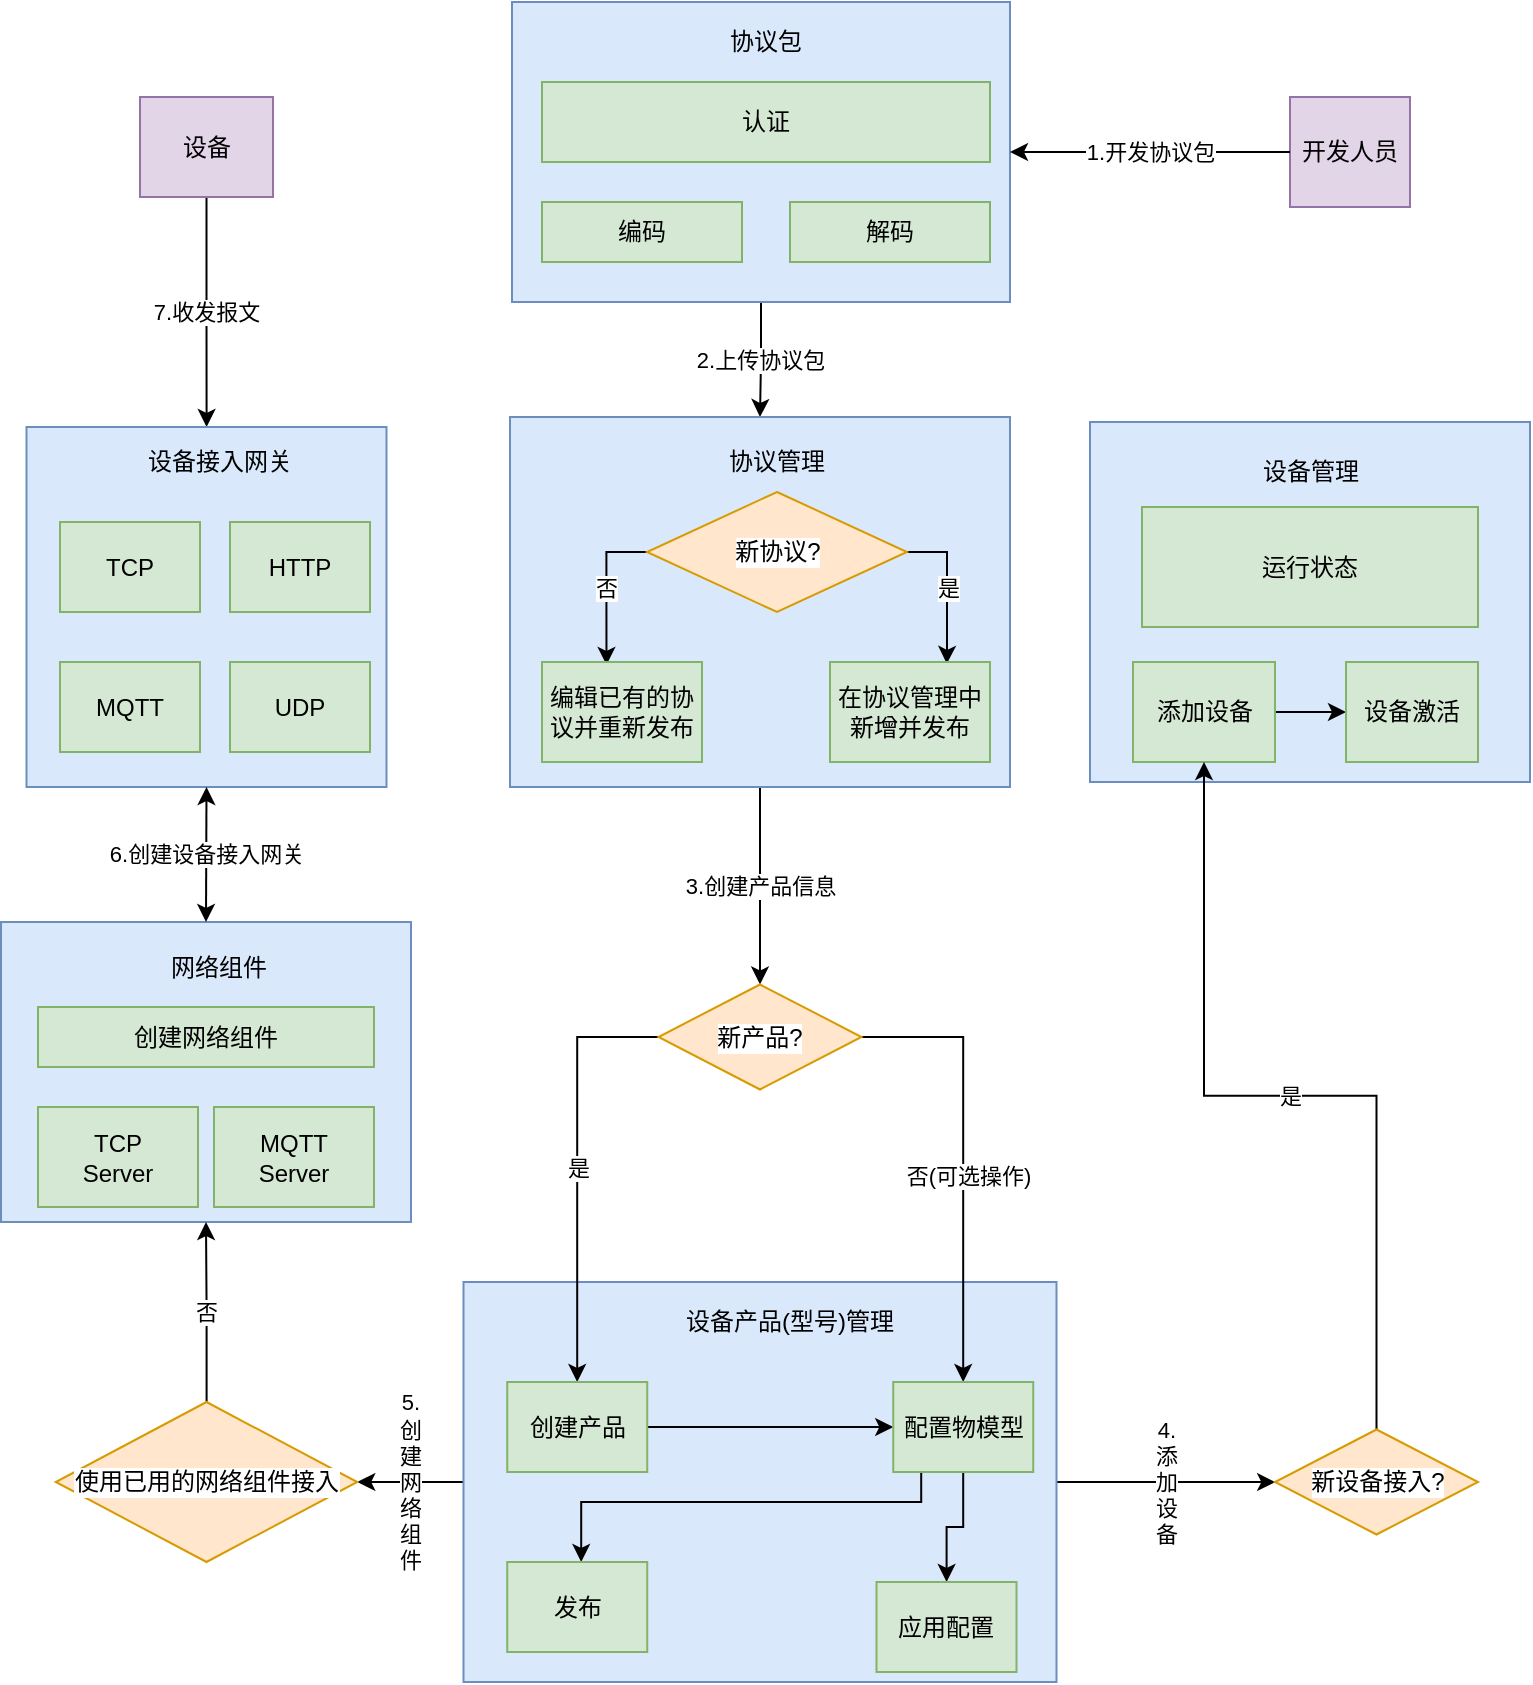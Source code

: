 <mxfile version="14.6.12" type="github">
  <diagram id="OK_O94ChDgooumAoJVPE" name="第 1 页">
    <mxGraphModel dx="981" dy="578" grid="1" gridSize="10" guides="1" tooltips="1" connect="1" arrows="1" fold="1" page="1" pageScale="1" pageWidth="827" pageHeight="1169" math="0" shadow="0">
      <root>
        <mxCell id="0" />
        <mxCell id="1" parent="0" />
        <mxCell id="Q_ldVu09jg73xHH56V5T-53" value="7.收发报文" style="edgeStyle=orthogonalEdgeStyle;rounded=0;orthogonalLoop=1;jettySize=auto;html=1;" edge="1" parent="1" source="Q_ldVu09jg73xHH56V5T-1" target="Q_ldVu09jg73xHH56V5T-11">
          <mxGeometry relative="1" as="geometry" />
        </mxCell>
        <mxCell id="Q_ldVu09jg73xHH56V5T-1" value="设备" style="rounded=0;whiteSpace=wrap;html=1;strokeColor=#9673a6;fillColor=#e1d5e7;" vertex="1" parent="1">
          <mxGeometry x="95" y="357.5" width="66.5" height="50" as="geometry" />
        </mxCell>
        <mxCell id="Q_ldVu09jg73xHH56V5T-2" value="开发人员" style="rounded=0;whiteSpace=wrap;html=1;strokeColor=#9673a6;fillColor=#e1d5e7;" vertex="1" parent="1">
          <mxGeometry x="670" y="357.5" width="60" height="55" as="geometry" />
        </mxCell>
        <mxCell id="Q_ldVu09jg73xHH56V5T-88" value="2.上传协议包" style="edgeStyle=orthogonalEdgeStyle;rounded=0;orthogonalLoop=1;jettySize=auto;html=1;entryX=0.5;entryY=0;entryDx=0;entryDy=0;" edge="1" parent="1" source="Q_ldVu09jg73xHH56V5T-6" target="Q_ldVu09jg73xHH56V5T-10">
          <mxGeometry relative="1" as="geometry">
            <mxPoint x="414" y="518" as="targetPoint" />
          </mxGeometry>
        </mxCell>
        <mxCell id="Q_ldVu09jg73xHH56V5T-6" value="" style="rounded=0;whiteSpace=wrap;html=1;strokeColor=#6c8ebf;fillColor=#dae8fc;" vertex="1" parent="1">
          <mxGeometry x="281" y="310" width="249" height="150" as="geometry" />
        </mxCell>
        <mxCell id="Q_ldVu09jg73xHH56V5T-73" value="&lt;div&gt;5.&lt;/div&gt;&lt;div&gt;创&lt;/div&gt;&lt;div&gt;建&lt;/div&gt;&lt;div&gt;网&lt;/div&gt;&lt;div&gt;络&lt;/div&gt;&lt;div&gt;组&lt;/div&gt;&lt;div&gt;件&lt;/div&gt;" style="edgeStyle=orthogonalEdgeStyle;rounded=0;orthogonalLoop=1;jettySize=auto;html=1;align=center;" edge="1" parent="1" source="Q_ldVu09jg73xHH56V5T-8" target="Q_ldVu09jg73xHH56V5T-71">
          <mxGeometry relative="1" as="geometry" />
        </mxCell>
        <mxCell id="Q_ldVu09jg73xHH56V5T-80" value="4.&lt;br&gt;添&lt;br&gt;加&lt;br&gt;设&lt;br&gt;备" style="edgeStyle=orthogonalEdgeStyle;rounded=0;orthogonalLoop=1;jettySize=auto;html=1;" edge="1" parent="1" source="Q_ldVu09jg73xHH56V5T-8" target="Q_ldVu09jg73xHH56V5T-72">
          <mxGeometry relative="1" as="geometry" />
        </mxCell>
        <mxCell id="Q_ldVu09jg73xHH56V5T-8" value="" style="rounded=0;whiteSpace=wrap;html=1;strokeColor=#6c8ebf;fillColor=#dae8fc;" vertex="1" parent="1">
          <mxGeometry x="256.75" y="950" width="296.5" height="200" as="geometry" />
        </mxCell>
        <mxCell id="Q_ldVu09jg73xHH56V5T-9" value="" style="rounded=0;whiteSpace=wrap;html=1;strokeColor=#6c8ebf;fillColor=#dae8fc;" vertex="1" parent="1">
          <mxGeometry x="570" y="520" width="220" height="180" as="geometry" />
        </mxCell>
        <mxCell id="Q_ldVu09jg73xHH56V5T-86" value="3.创建产品信息" style="edgeStyle=orthogonalEdgeStyle;rounded=0;orthogonalLoop=1;jettySize=auto;html=1;entryX=0.5;entryY=0;entryDx=0;entryDy=0;" edge="1" parent="1" source="Q_ldVu09jg73xHH56V5T-10" target="Q_ldVu09jg73xHH56V5T-56">
          <mxGeometry relative="1" as="geometry" />
        </mxCell>
        <mxCell id="Q_ldVu09jg73xHH56V5T-10" value="" style="rounded=0;whiteSpace=wrap;html=1;strokeColor=#6c8ebf;fillColor=#dae8fc;" vertex="1" parent="1">
          <mxGeometry x="280" y="517.5" width="250" height="185" as="geometry" />
        </mxCell>
        <mxCell id="Q_ldVu09jg73xHH56V5T-11" value="" style="rounded=0;whiteSpace=wrap;html=1;strokeColor=#6c8ebf;fillColor=#dae8fc;" vertex="1" parent="1">
          <mxGeometry x="38.25" y="522.5" width="180" height="180" as="geometry" />
        </mxCell>
        <mxCell id="Q_ldVu09jg73xHH56V5T-12" value="认证" style="rounded=0;whiteSpace=wrap;html=1;fillColor=#d5e8d4;strokeColor=#82b366;" vertex="1" parent="1">
          <mxGeometry x="296" y="350" width="224" height="40" as="geometry" />
        </mxCell>
        <mxCell id="Q_ldVu09jg73xHH56V5T-13" value="协议包" style="text;html=1;strokeColor=none;fillColor=none;align=center;verticalAlign=middle;whiteSpace=wrap;rounded=0;" vertex="1" parent="1">
          <mxGeometry x="388" y="320" width="40" height="20" as="geometry" />
        </mxCell>
        <mxCell id="Q_ldVu09jg73xHH56V5T-14" value="编码" style="rounded=0;whiteSpace=wrap;html=1;fillColor=#d5e8d4;strokeColor=#82b366;" vertex="1" parent="1">
          <mxGeometry x="296" y="410" width="100" height="30" as="geometry" />
        </mxCell>
        <mxCell id="Q_ldVu09jg73xHH56V5T-15" value="解码" style="rounded=0;whiteSpace=wrap;html=1;fillColor=#d5e8d4;strokeColor=#82b366;" vertex="1" parent="1">
          <mxGeometry x="420" y="410" width="100" height="30" as="geometry" />
        </mxCell>
        <mxCell id="Q_ldVu09jg73xHH56V5T-18" value="" style="endArrow=classic;html=1;exitX=0;exitY=0.5;exitDx=0;exitDy=0;entryX=1;entryY=0.5;entryDx=0;entryDy=0;" edge="1" parent="1" source="Q_ldVu09jg73xHH56V5T-2" target="Q_ldVu09jg73xHH56V5T-6">
          <mxGeometry relative="1" as="geometry">
            <mxPoint x="560" y="400" as="sourcePoint" />
            <mxPoint x="660" y="400" as="targetPoint" />
          </mxGeometry>
        </mxCell>
        <mxCell id="Q_ldVu09jg73xHH56V5T-19" value="1.开发协议包" style="edgeLabel;resizable=0;html=1;align=center;verticalAlign=middle;labelBorderColor=none;labelBackgroundColor=#ffffff;" connectable="0" vertex="1" parent="Q_ldVu09jg73xHH56V5T-18">
          <mxGeometry relative="1" as="geometry" />
        </mxCell>
        <mxCell id="Q_ldVu09jg73xHH56V5T-20" value="协议管理" style="text;html=1;strokeColor=none;fillColor=none;align=center;verticalAlign=middle;whiteSpace=wrap;rounded=0;" vertex="1" parent="1">
          <mxGeometry x="377" y="530" width="73" height="20" as="geometry" />
        </mxCell>
        <mxCell id="Q_ldVu09jg73xHH56V5T-41" value="是" style="edgeStyle=orthogonalEdgeStyle;rounded=0;orthogonalLoop=1;jettySize=auto;html=1;exitX=1;exitY=0.5;exitDx=0;exitDy=0;entryX=0.73;entryY=0.018;entryDx=0;entryDy=0;entryPerimeter=0;" edge="1" parent="1" source="Q_ldVu09jg73xHH56V5T-21" target="Q_ldVu09jg73xHH56V5T-22">
          <mxGeometry relative="1" as="geometry" />
        </mxCell>
        <mxCell id="Q_ldVu09jg73xHH56V5T-42" value="否" style="edgeStyle=orthogonalEdgeStyle;rounded=0;orthogonalLoop=1;jettySize=auto;html=1;entryX=0.403;entryY=0.029;entryDx=0;entryDy=0;exitX=0;exitY=0.5;exitDx=0;exitDy=0;entryPerimeter=0;" edge="1" parent="1" source="Q_ldVu09jg73xHH56V5T-21" target="Q_ldVu09jg73xHH56V5T-23">
          <mxGeometry relative="1" as="geometry" />
        </mxCell>
        <mxCell id="Q_ldVu09jg73xHH56V5T-21" value="新协议?" style="rhombus;whiteSpace=wrap;html=1;labelBackgroundColor=#ffffff;fillColor=#ffe6cc;strokeColor=#d79b00;" vertex="1" parent="1">
          <mxGeometry x="348.5" y="555" width="130" height="60" as="geometry" />
        </mxCell>
        <mxCell id="Q_ldVu09jg73xHH56V5T-22" value="在协议管理中新增并发布" style="rounded=0;whiteSpace=wrap;html=1;fillColor=#d5e8d4;strokeColor=#82b366;" vertex="1" parent="1">
          <mxGeometry x="440" y="640" width="80" height="50" as="geometry" />
        </mxCell>
        <mxCell id="Q_ldVu09jg73xHH56V5T-23" value="编辑已有的协议并重新发布" style="rounded=0;whiteSpace=wrap;html=1;fillColor=#d5e8d4;strokeColor=#82b366;" vertex="1" parent="1">
          <mxGeometry x="296" y="640" width="80" height="50" as="geometry" />
        </mxCell>
        <mxCell id="Q_ldVu09jg73xHH56V5T-30" value="设备管理" style="text;html=1;strokeColor=none;fillColor=none;align=center;verticalAlign=middle;whiteSpace=wrap;rounded=0;" vertex="1" parent="1">
          <mxGeometry x="643.5" y="535" width="73" height="20" as="geometry" />
        </mxCell>
        <mxCell id="Q_ldVu09jg73xHH56V5T-31" value="运行状态" style="rounded=0;whiteSpace=wrap;html=1;fillColor=#d5e8d4;strokeColor=#82b366;" vertex="1" parent="1">
          <mxGeometry x="596" y="562.5" width="168" height="60" as="geometry" />
        </mxCell>
        <mxCell id="Q_ldVu09jg73xHH56V5T-89" value="" style="edgeStyle=orthogonalEdgeStyle;rounded=0;orthogonalLoop=1;jettySize=auto;html=1;" edge="1" parent="1" source="Q_ldVu09jg73xHH56V5T-32" target="Q_ldVu09jg73xHH56V5T-33">
          <mxGeometry relative="1" as="geometry" />
        </mxCell>
        <mxCell id="Q_ldVu09jg73xHH56V5T-32" value="添加设备" style="rounded=0;whiteSpace=wrap;html=1;fillColor=#d5e8d4;strokeColor=#82b366;" vertex="1" parent="1">
          <mxGeometry x="591.5" y="640" width="71" height="50" as="geometry" />
        </mxCell>
        <mxCell id="Q_ldVu09jg73xHH56V5T-33" value="设备激活" style="rounded=0;whiteSpace=wrap;html=1;fillColor=#d5e8d4;strokeColor=#82b366;" vertex="1" parent="1">
          <mxGeometry x="698" y="640" width="66" height="50" as="geometry" />
        </mxCell>
        <mxCell id="Q_ldVu09jg73xHH56V5T-44" value="设备接入网关" style="text;html=1;strokeColor=none;fillColor=none;align=center;verticalAlign=middle;whiteSpace=wrap;rounded=0;" vertex="1" parent="1">
          <mxGeometry x="95" y="530" width="80" height="20" as="geometry" />
        </mxCell>
        <mxCell id="Q_ldVu09jg73xHH56V5T-48" value="TCP" style="rounded=0;whiteSpace=wrap;html=1;fillColor=#d5e8d4;strokeColor=#82b366;" vertex="1" parent="1">
          <mxGeometry x="55" y="570" width="70" height="45" as="geometry" />
        </mxCell>
        <mxCell id="Q_ldVu09jg73xHH56V5T-49" value="HTTP" style="rounded=0;whiteSpace=wrap;html=1;fillColor=#d5e8d4;strokeColor=#82b366;" vertex="1" parent="1">
          <mxGeometry x="140" y="570" width="70" height="45" as="geometry" />
        </mxCell>
        <mxCell id="Q_ldVu09jg73xHH56V5T-50" value="MQTT" style="rounded=0;whiteSpace=wrap;html=1;fillColor=#d5e8d4;strokeColor=#82b366;" vertex="1" parent="1">
          <mxGeometry x="55" y="640" width="70" height="45" as="geometry" />
        </mxCell>
        <mxCell id="Q_ldVu09jg73xHH56V5T-52" value="UDP" style="rounded=0;whiteSpace=wrap;html=1;fillColor=#d5e8d4;strokeColor=#82b366;" vertex="1" parent="1">
          <mxGeometry x="140" y="640" width="70" height="45" as="geometry" />
        </mxCell>
        <mxCell id="Q_ldVu09jg73xHH56V5T-54" value="" style="rounded=0;whiteSpace=wrap;html=1;strokeColor=#6c8ebf;fillColor=#dae8fc;" vertex="1" parent="1">
          <mxGeometry x="25.5" y="770" width="205" height="150" as="geometry" />
        </mxCell>
        <mxCell id="Q_ldVu09jg73xHH56V5T-65" value="是" style="edgeStyle=orthogonalEdgeStyle;rounded=0;orthogonalLoop=1;jettySize=auto;html=1;" edge="1" parent="1" source="Q_ldVu09jg73xHH56V5T-56" target="Q_ldVu09jg73xHH56V5T-57">
          <mxGeometry relative="1" as="geometry">
            <mxPoint x="275.354" y="876.276" as="targetPoint" />
          </mxGeometry>
        </mxCell>
        <mxCell id="Q_ldVu09jg73xHH56V5T-66" style="edgeStyle=orthogonalEdgeStyle;rounded=0;orthogonalLoop=1;jettySize=auto;html=1;exitX=1;exitY=0.5;exitDx=0;exitDy=0;" edge="1" parent="1" source="Q_ldVu09jg73xHH56V5T-56" target="Q_ldVu09jg73xHH56V5T-58">
          <mxGeometry relative="1" as="geometry" />
        </mxCell>
        <mxCell id="Q_ldVu09jg73xHH56V5T-79" value="否(可选操作)" style="edgeLabel;html=1;align=center;verticalAlign=middle;resizable=0;points=[];" vertex="1" connectable="0" parent="Q_ldVu09jg73xHH56V5T-66">
          <mxGeometry x="0.076" y="2" relative="1" as="geometry">
            <mxPoint as="offset" />
          </mxGeometry>
        </mxCell>
        <mxCell id="Q_ldVu09jg73xHH56V5T-56" value="新产品?" style="rhombus;whiteSpace=wrap;html=1;labelBackgroundColor=#ffffff;fillColor=#ffe6cc;strokeColor=#d79b00;" vertex="1" parent="1">
          <mxGeometry x="354.25" y="801.25" width="101.5" height="52.5" as="geometry" />
        </mxCell>
        <mxCell id="Q_ldVu09jg73xHH56V5T-68" style="edgeStyle=orthogonalEdgeStyle;rounded=0;orthogonalLoop=1;jettySize=auto;html=1;exitX=1;exitY=0.5;exitDx=0;exitDy=0;" edge="1" parent="1" source="Q_ldVu09jg73xHH56V5T-57" target="Q_ldVu09jg73xHH56V5T-58">
          <mxGeometry relative="1" as="geometry" />
        </mxCell>
        <mxCell id="Q_ldVu09jg73xHH56V5T-57" value="创建产品" style="rounded=0;whiteSpace=wrap;html=1;fillColor=#d5e8d4;strokeColor=#82b366;" vertex="1" parent="1">
          <mxGeometry x="278.62" y="1000" width="70" height="45" as="geometry" />
        </mxCell>
        <mxCell id="Q_ldVu09jg73xHH56V5T-69" style="edgeStyle=orthogonalEdgeStyle;rounded=0;orthogonalLoop=1;jettySize=auto;html=1;" edge="1" parent="1" source="Q_ldVu09jg73xHH56V5T-58" target="Q_ldVu09jg73xHH56V5T-60">
          <mxGeometry relative="1" as="geometry" />
        </mxCell>
        <mxCell id="Q_ldVu09jg73xHH56V5T-70" style="edgeStyle=orthogonalEdgeStyle;rounded=0;orthogonalLoop=1;jettySize=auto;html=1;exitX=0.219;exitY=0.993;exitDx=0;exitDy=0;exitPerimeter=0;" edge="1" parent="1" source="Q_ldVu09jg73xHH56V5T-58" target="Q_ldVu09jg73xHH56V5T-59">
          <mxGeometry relative="1" as="geometry">
            <Array as="points">
              <mxPoint x="485.62" y="1045" />
              <mxPoint x="485.62" y="1060" />
              <mxPoint x="315.62" y="1060" />
            </Array>
          </mxGeometry>
        </mxCell>
        <mxCell id="Q_ldVu09jg73xHH56V5T-58" value="配置物模型" style="rounded=0;whiteSpace=wrap;html=1;fillColor=#d5e8d4;strokeColor=#82b366;" vertex="1" parent="1">
          <mxGeometry x="471.62" y="1000" width="70" height="45" as="geometry" />
        </mxCell>
        <mxCell id="Q_ldVu09jg73xHH56V5T-59" value="发布" style="rounded=0;whiteSpace=wrap;html=1;fillColor=#d5e8d4;strokeColor=#82b366;" vertex="1" parent="1">
          <mxGeometry x="278.62" y="1090" width="70" height="45" as="geometry" />
        </mxCell>
        <mxCell id="Q_ldVu09jg73xHH56V5T-60" value="应用配置" style="rounded=0;whiteSpace=wrap;html=1;fillColor=#d5e8d4;strokeColor=#82b366;" vertex="1" parent="1">
          <mxGeometry x="463.25" y="1100" width="70" height="45" as="geometry" />
        </mxCell>
        <mxCell id="Q_ldVu09jg73xHH56V5T-74" value="否" style="edgeStyle=orthogonalEdgeStyle;rounded=0;orthogonalLoop=1;jettySize=auto;html=1;entryX=0.5;entryY=1;entryDx=0;entryDy=0;" edge="1" parent="1" source="Q_ldVu09jg73xHH56V5T-71" target="Q_ldVu09jg73xHH56V5T-54">
          <mxGeometry relative="1" as="geometry" />
        </mxCell>
        <mxCell id="Q_ldVu09jg73xHH56V5T-71" value="使用已用的网络组件接入" style="rhombus;whiteSpace=wrap;html=1;labelBackgroundColor=#ffffff;fillColor=#ffe6cc;strokeColor=#d79b00;" vertex="1" parent="1">
          <mxGeometry x="52.88" y="1010" width="150.75" height="80" as="geometry" />
        </mxCell>
        <mxCell id="Q_ldVu09jg73xHH56V5T-81" value="是" style="edgeStyle=orthogonalEdgeStyle;rounded=0;orthogonalLoop=1;jettySize=auto;html=1;" edge="1" parent="1" source="Q_ldVu09jg73xHH56V5T-72" target="Q_ldVu09jg73xHH56V5T-32">
          <mxGeometry relative="1" as="geometry" />
        </mxCell>
        <mxCell id="Q_ldVu09jg73xHH56V5T-72" value="新设备接入?" style="rhombus;whiteSpace=wrap;html=1;labelBackgroundColor=#ffffff;fillColor=#ffe6cc;strokeColor=#d79b00;" vertex="1" parent="1">
          <mxGeometry x="662.5" y="1023.75" width="101.5" height="52.5" as="geometry" />
        </mxCell>
        <mxCell id="Q_ldVu09jg73xHH56V5T-75" value="设备产品(型号)管理" style="text;html=1;strokeColor=none;fillColor=none;align=center;verticalAlign=middle;whiteSpace=wrap;rounded=0;" vertex="1" parent="1">
          <mxGeometry x="361.62" y="960" width="116" height="20" as="geometry" />
        </mxCell>
        <mxCell id="Q_ldVu09jg73xHH56V5T-76" value="网络组件" style="text;html=1;strokeColor=none;fillColor=none;align=center;verticalAlign=middle;whiteSpace=wrap;rounded=0;" vertex="1" parent="1">
          <mxGeometry x="97.76" y="782.5" width="73" height="20" as="geometry" />
        </mxCell>
        <mxCell id="Q_ldVu09jg73xHH56V5T-82" value="创建网络组件" style="rounded=0;whiteSpace=wrap;html=1;fillColor=#d5e8d4;strokeColor=#82b366;" vertex="1" parent="1">
          <mxGeometry x="44.0" y="812.5" width="168" height="30" as="geometry" />
        </mxCell>
        <mxCell id="Q_ldVu09jg73xHH56V5T-83" value="MQTT&lt;br&gt;Server" style="rounded=0;whiteSpace=wrap;html=1;fillColor=#d5e8d4;strokeColor=#82b366;" vertex="1" parent="1">
          <mxGeometry x="132" y="862.5" width="80" height="50" as="geometry" />
        </mxCell>
        <mxCell id="Q_ldVu09jg73xHH56V5T-84" value="TCP&lt;br&gt;Server" style="rounded=0;whiteSpace=wrap;html=1;fillColor=#d5e8d4;strokeColor=#82b366;" vertex="1" parent="1">
          <mxGeometry x="44" y="862.5" width="80" height="50" as="geometry" />
        </mxCell>
        <mxCell id="Q_ldVu09jg73xHH56V5T-85" value="6.创建设备接入网关" style="endArrow=classic;startArrow=classic;html=1;exitX=0.5;exitY=0;exitDx=0;exitDy=0;entryX=0.5;entryY=1;entryDx=0;entryDy=0;" edge="1" parent="1" source="Q_ldVu09jg73xHH56V5T-54" target="Q_ldVu09jg73xHH56V5T-11">
          <mxGeometry width="50" height="50" relative="1" as="geometry">
            <mxPoint x="110" y="770" as="sourcePoint" />
            <mxPoint x="140" y="720" as="targetPoint" />
          </mxGeometry>
        </mxCell>
      </root>
    </mxGraphModel>
  </diagram>
</mxfile>

